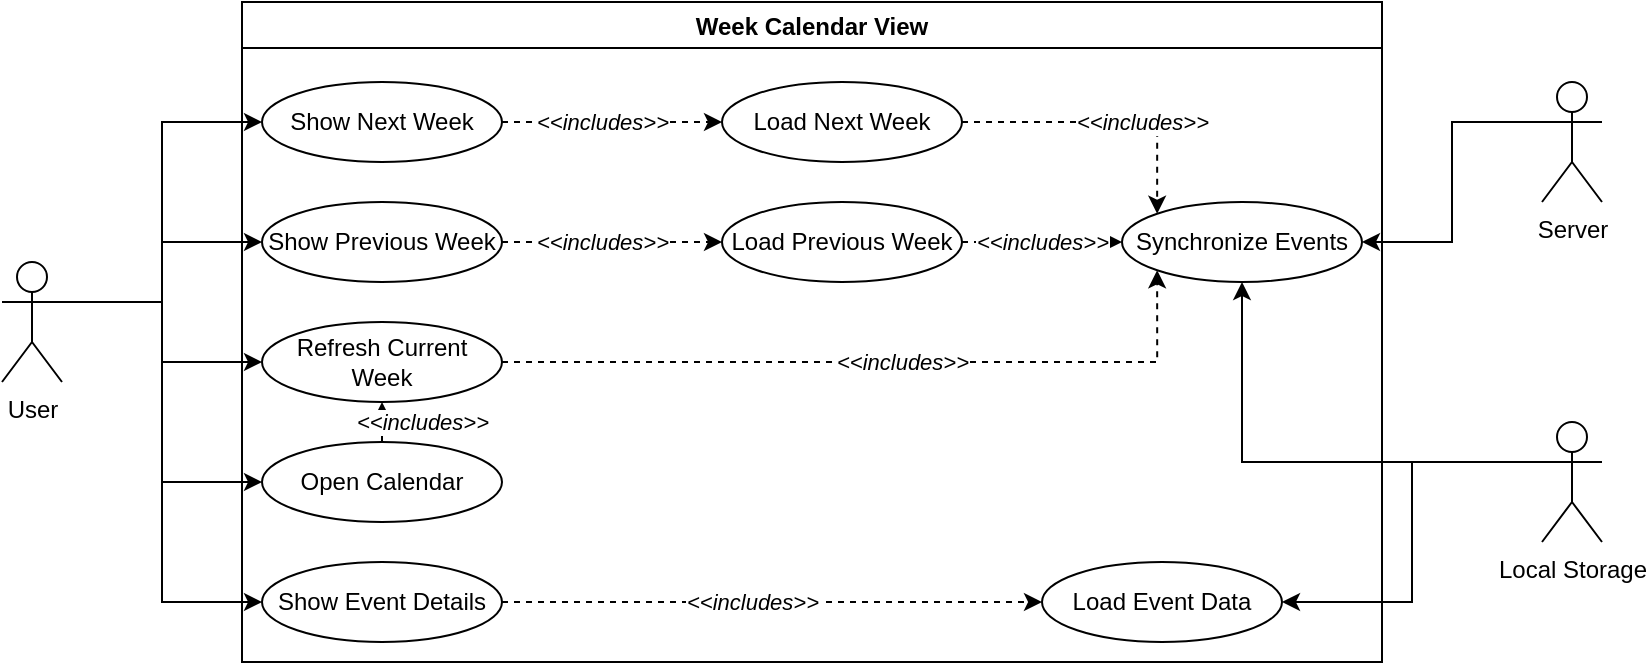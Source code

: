 <mxfile version="15.3.8" type="github">
  <diagram id="XWS46hxN-W9Ml-xrN0ms" name="Page-1">
    <mxGraphModel dx="870" dy="618" grid="1" gridSize="10" guides="1" tooltips="1" connect="1" arrows="1" fold="1" page="1" pageScale="1" pageWidth="850" pageHeight="1100" math="0" shadow="0">
      <root>
        <mxCell id="0" />
        <mxCell id="1" parent="0" />
        <mxCell id="Pxn03LOzXXOiAsxrE92J-22" style="edgeStyle=orthogonalEdgeStyle;rounded=0;orthogonalLoop=1;jettySize=auto;html=1;exitX=0.5;exitY=0;exitDx=0;exitDy=0;entryX=0.5;entryY=1;entryDx=0;entryDy=0;dashed=1;" edge="1" parent="1" source="Pxn03LOzXXOiAsxrE92J-2" target="Pxn03LOzXXOiAsxrE92J-8">
          <mxGeometry relative="1" as="geometry" />
        </mxCell>
        <mxCell id="Pxn03LOzXXOiAsxrE92J-2" value="Open Calendar" style="ellipse;whiteSpace=wrap;html=1;" vertex="1" parent="1">
          <mxGeometry x="180" y="410" width="120" height="40" as="geometry" />
        </mxCell>
        <mxCell id="Pxn03LOzXXOiAsxrE92J-19" style="edgeStyle=orthogonalEdgeStyle;rounded=0;orthogonalLoop=1;jettySize=auto;html=1;exitX=1;exitY=0.5;exitDx=0;exitDy=0;entryX=0;entryY=0;entryDx=0;entryDy=0;dashed=1;" edge="1" parent="1" source="Pxn03LOzXXOiAsxrE92J-3" target="Pxn03LOzXXOiAsxrE92J-9">
          <mxGeometry relative="1" as="geometry" />
        </mxCell>
        <mxCell id="Pxn03LOzXXOiAsxrE92J-3" value="Load Next Week" style="ellipse;whiteSpace=wrap;html=1;" vertex="1" parent="1">
          <mxGeometry x="410" y="230" width="120" height="40" as="geometry" />
        </mxCell>
        <mxCell id="Pxn03LOzXXOiAsxrE92J-24" style="edgeStyle=orthogonalEdgeStyle;rounded=0;orthogonalLoop=1;jettySize=auto;html=1;exitX=1;exitY=0.5;exitDx=0;exitDy=0;entryX=0;entryY=0.5;entryDx=0;entryDy=0;dashed=1;" edge="1" parent="1" source="Pxn03LOzXXOiAsxrE92J-4" target="Pxn03LOzXXOiAsxrE92J-23">
          <mxGeometry relative="1" as="geometry" />
        </mxCell>
        <mxCell id="Pxn03LOzXXOiAsxrE92J-25" value="&amp;lt;&amp;lt;includes&amp;gt;&amp;gt;" style="edgeLabel;html=1;align=center;verticalAlign=middle;resizable=0;points=[];fontStyle=2" vertex="1" connectable="0" parent="Pxn03LOzXXOiAsxrE92J-24">
          <mxGeometry x="-0.3" y="-4" relative="1" as="geometry">
            <mxPoint x="30" y="-4" as="offset" />
          </mxGeometry>
        </mxCell>
        <mxCell id="Pxn03LOzXXOiAsxrE92J-4" value="Show Event Details" style="ellipse;whiteSpace=wrap;html=1;" vertex="1" parent="1">
          <mxGeometry x="180" y="470" width="120" height="40" as="geometry" />
        </mxCell>
        <mxCell id="Pxn03LOzXXOiAsxrE92J-16" style="edgeStyle=orthogonalEdgeStyle;rounded=0;orthogonalLoop=1;jettySize=auto;html=1;exitX=1;exitY=0.5;exitDx=0;exitDy=0;entryX=0;entryY=0.5;entryDx=0;entryDy=0;dashed=1;" edge="1" parent="1" source="Pxn03LOzXXOiAsxrE92J-5" target="Pxn03LOzXXOiAsxrE92J-7">
          <mxGeometry relative="1" as="geometry" />
        </mxCell>
        <mxCell id="Pxn03LOzXXOiAsxrE92J-5" value="Show Previous Week" style="ellipse;whiteSpace=wrap;html=1;" vertex="1" parent="1">
          <mxGeometry x="180" y="290" width="120" height="40" as="geometry" />
        </mxCell>
        <mxCell id="Pxn03LOzXXOiAsxrE92J-17" style="edgeStyle=orthogonalEdgeStyle;rounded=0;orthogonalLoop=1;jettySize=auto;html=1;exitX=1;exitY=0.5;exitDx=0;exitDy=0;entryX=0;entryY=0.5;entryDx=0;entryDy=0;dashed=1;" edge="1" parent="1" source="Pxn03LOzXXOiAsxrE92J-6" target="Pxn03LOzXXOiAsxrE92J-3">
          <mxGeometry relative="1" as="geometry" />
        </mxCell>
        <mxCell id="Pxn03LOzXXOiAsxrE92J-6" value="Show Next Week" style="ellipse;whiteSpace=wrap;html=1;" vertex="1" parent="1">
          <mxGeometry x="180" y="230" width="120" height="40" as="geometry" />
        </mxCell>
        <mxCell id="Pxn03LOzXXOiAsxrE92J-18" style="edgeStyle=orthogonalEdgeStyle;rounded=0;orthogonalLoop=1;jettySize=auto;html=1;exitX=1;exitY=0.5;exitDx=0;exitDy=0;entryX=0;entryY=0.5;entryDx=0;entryDy=0;dashed=1;" edge="1" parent="1" source="Pxn03LOzXXOiAsxrE92J-7" target="Pxn03LOzXXOiAsxrE92J-9">
          <mxGeometry relative="1" as="geometry" />
        </mxCell>
        <mxCell id="Pxn03LOzXXOiAsxrE92J-7" value="Load Previous Week" style="ellipse;whiteSpace=wrap;html=1;" vertex="1" parent="1">
          <mxGeometry x="410" y="290" width="120" height="40" as="geometry" />
        </mxCell>
        <mxCell id="Pxn03LOzXXOiAsxrE92J-21" style="edgeStyle=orthogonalEdgeStyle;rounded=0;orthogonalLoop=1;jettySize=auto;html=1;exitX=1;exitY=0.5;exitDx=0;exitDy=0;entryX=0;entryY=1;entryDx=0;entryDy=0;dashed=1;" edge="1" parent="1" source="Pxn03LOzXXOiAsxrE92J-8" target="Pxn03LOzXXOiAsxrE92J-9">
          <mxGeometry relative="1" as="geometry" />
        </mxCell>
        <mxCell id="Pxn03LOzXXOiAsxrE92J-8" value="Refresh Current Week" style="ellipse;whiteSpace=wrap;html=1;" vertex="1" parent="1">
          <mxGeometry x="180" y="350" width="120" height="40" as="geometry" />
        </mxCell>
        <mxCell id="Pxn03LOzXXOiAsxrE92J-9" value="Synchronize Events" style="ellipse;whiteSpace=wrap;html=1;" vertex="1" parent="1">
          <mxGeometry x="610" y="290" width="120" height="40" as="geometry" />
        </mxCell>
        <mxCell id="Pxn03LOzXXOiAsxrE92J-33" style="edgeStyle=orthogonalEdgeStyle;rounded=0;orthogonalLoop=1;jettySize=auto;html=1;exitX=1;exitY=0.333;exitDx=0;exitDy=0;exitPerimeter=0;entryX=0;entryY=0.5;entryDx=0;entryDy=0;" edge="1" parent="1" source="Pxn03LOzXXOiAsxrE92J-12" target="Pxn03LOzXXOiAsxrE92J-6">
          <mxGeometry relative="1" as="geometry" />
        </mxCell>
        <mxCell id="Pxn03LOzXXOiAsxrE92J-34" style="edgeStyle=orthogonalEdgeStyle;rounded=0;orthogonalLoop=1;jettySize=auto;html=1;exitX=1;exitY=0.333;exitDx=0;exitDy=0;exitPerimeter=0;entryX=0;entryY=0.5;entryDx=0;entryDy=0;" edge="1" parent="1" source="Pxn03LOzXXOiAsxrE92J-12" target="Pxn03LOzXXOiAsxrE92J-5">
          <mxGeometry relative="1" as="geometry" />
        </mxCell>
        <mxCell id="Pxn03LOzXXOiAsxrE92J-35" style="edgeStyle=orthogonalEdgeStyle;rounded=0;orthogonalLoop=1;jettySize=auto;html=1;exitX=1;exitY=0.333;exitDx=0;exitDy=0;exitPerimeter=0;entryX=0;entryY=0.5;entryDx=0;entryDy=0;" edge="1" parent="1" source="Pxn03LOzXXOiAsxrE92J-12" target="Pxn03LOzXXOiAsxrE92J-8">
          <mxGeometry relative="1" as="geometry" />
        </mxCell>
        <mxCell id="Pxn03LOzXXOiAsxrE92J-36" style="edgeStyle=orthogonalEdgeStyle;rounded=0;orthogonalLoop=1;jettySize=auto;html=1;exitX=1;exitY=0.333;exitDx=0;exitDy=0;exitPerimeter=0;entryX=0;entryY=0.5;entryDx=0;entryDy=0;" edge="1" parent="1" source="Pxn03LOzXXOiAsxrE92J-12" target="Pxn03LOzXXOiAsxrE92J-2">
          <mxGeometry relative="1" as="geometry" />
        </mxCell>
        <mxCell id="Pxn03LOzXXOiAsxrE92J-37" style="edgeStyle=orthogonalEdgeStyle;rounded=0;orthogonalLoop=1;jettySize=auto;html=1;exitX=1;exitY=0.333;exitDx=0;exitDy=0;exitPerimeter=0;entryX=0;entryY=0.5;entryDx=0;entryDy=0;" edge="1" parent="1" source="Pxn03LOzXXOiAsxrE92J-12" target="Pxn03LOzXXOiAsxrE92J-4">
          <mxGeometry relative="1" as="geometry" />
        </mxCell>
        <mxCell id="Pxn03LOzXXOiAsxrE92J-12" value="User" style="shape=umlActor;verticalLabelPosition=bottom;verticalAlign=top;html=1;outlineConnect=0;" vertex="1" parent="1">
          <mxGeometry x="50" y="320" width="30" height="60" as="geometry" />
        </mxCell>
        <mxCell id="Pxn03LOzXXOiAsxrE92J-38" style="edgeStyle=orthogonalEdgeStyle;rounded=0;orthogonalLoop=1;jettySize=auto;html=1;exitX=0;exitY=0.333;exitDx=0;exitDy=0;exitPerimeter=0;entryX=1;entryY=0.5;entryDx=0;entryDy=0;" edge="1" parent="1" source="Pxn03LOzXXOiAsxrE92J-13" target="Pxn03LOzXXOiAsxrE92J-9">
          <mxGeometry relative="1" as="geometry" />
        </mxCell>
        <mxCell id="Pxn03LOzXXOiAsxrE92J-13" value="Server" style="shape=umlActor;verticalLabelPosition=bottom;verticalAlign=top;html=1;outlineConnect=0;" vertex="1" parent="1">
          <mxGeometry x="820" y="230" width="30" height="60" as="geometry" />
        </mxCell>
        <mxCell id="Pxn03LOzXXOiAsxrE92J-39" style="edgeStyle=orthogonalEdgeStyle;rounded=0;orthogonalLoop=1;jettySize=auto;html=1;exitX=0;exitY=0.333;exitDx=0;exitDy=0;exitPerimeter=0;entryX=0.5;entryY=1;entryDx=0;entryDy=0;" edge="1" parent="1" source="Pxn03LOzXXOiAsxrE92J-14" target="Pxn03LOzXXOiAsxrE92J-9">
          <mxGeometry relative="1" as="geometry" />
        </mxCell>
        <mxCell id="Pxn03LOzXXOiAsxrE92J-40" style="edgeStyle=orthogonalEdgeStyle;rounded=0;orthogonalLoop=1;jettySize=auto;html=1;exitX=0;exitY=0.333;exitDx=0;exitDy=0;exitPerimeter=0;entryX=1;entryY=0.5;entryDx=0;entryDy=0;" edge="1" parent="1" source="Pxn03LOzXXOiAsxrE92J-14" target="Pxn03LOzXXOiAsxrE92J-23">
          <mxGeometry relative="1" as="geometry" />
        </mxCell>
        <mxCell id="Pxn03LOzXXOiAsxrE92J-14" value="Local Storage" style="shape=umlActor;verticalLabelPosition=bottom;verticalAlign=top;html=1;outlineConnect=0;" vertex="1" parent="1">
          <mxGeometry x="820" y="400" width="30" height="60" as="geometry" />
        </mxCell>
        <mxCell id="Pxn03LOzXXOiAsxrE92J-23" value="Load Event Data" style="ellipse;whiteSpace=wrap;html=1;" vertex="1" parent="1">
          <mxGeometry x="570" y="470" width="120" height="40" as="geometry" />
        </mxCell>
        <mxCell id="Pxn03LOzXXOiAsxrE92J-27" value="&amp;lt;&amp;lt;includes&amp;gt;&amp;gt;" style="edgeLabel;html=1;align=center;verticalAlign=middle;resizable=0;points=[];fontStyle=2" vertex="1" connectable="0" parent="1">
          <mxGeometry x="500" y="370" as="geometry" />
        </mxCell>
        <mxCell id="Pxn03LOzXXOiAsxrE92J-28" value="&amp;lt;&amp;lt;includes&amp;gt;&amp;gt;" style="edgeLabel;html=1;align=center;verticalAlign=middle;resizable=0;points=[];fontStyle=2" vertex="1" connectable="0" parent="1">
          <mxGeometry x="350" y="310" as="geometry" />
        </mxCell>
        <mxCell id="Pxn03LOzXXOiAsxrE92J-29" value="&amp;lt;&amp;lt;includes&amp;gt;&amp;gt;" style="edgeLabel;html=1;align=center;verticalAlign=middle;resizable=0;points=[];fontStyle=2" vertex="1" connectable="0" parent="1">
          <mxGeometry x="350" y="250" as="geometry" />
        </mxCell>
        <mxCell id="Pxn03LOzXXOiAsxrE92J-30" value="&amp;lt;&amp;lt;includes&amp;gt;&amp;gt;" style="edgeLabel;html=1;align=center;verticalAlign=middle;resizable=0;points=[];fontStyle=2" vertex="1" connectable="0" parent="1">
          <mxGeometry x="570" y="310" as="geometry" />
        </mxCell>
        <mxCell id="Pxn03LOzXXOiAsxrE92J-31" value="&amp;lt;&amp;lt;includes&amp;gt;&amp;gt;" style="edgeLabel;html=1;align=center;verticalAlign=middle;resizable=0;points=[];fontStyle=2" vertex="1" connectable="0" parent="1">
          <mxGeometry x="620" y="250" as="geometry" />
        </mxCell>
        <mxCell id="Pxn03LOzXXOiAsxrE92J-32" value="Week Calendar View" style="swimlane;" vertex="1" parent="1">
          <mxGeometry x="170" y="190" width="570" height="330" as="geometry" />
        </mxCell>
        <mxCell id="Pxn03LOzXXOiAsxrE92J-26" value="&amp;lt;&amp;lt;includes&amp;gt;&amp;gt;" style="edgeLabel;html=1;align=center;verticalAlign=middle;resizable=0;points=[];fontStyle=2" vertex="1" connectable="0" parent="Pxn03LOzXXOiAsxrE92J-32">
          <mxGeometry x="90" y="210" as="geometry" />
        </mxCell>
      </root>
    </mxGraphModel>
  </diagram>
</mxfile>
